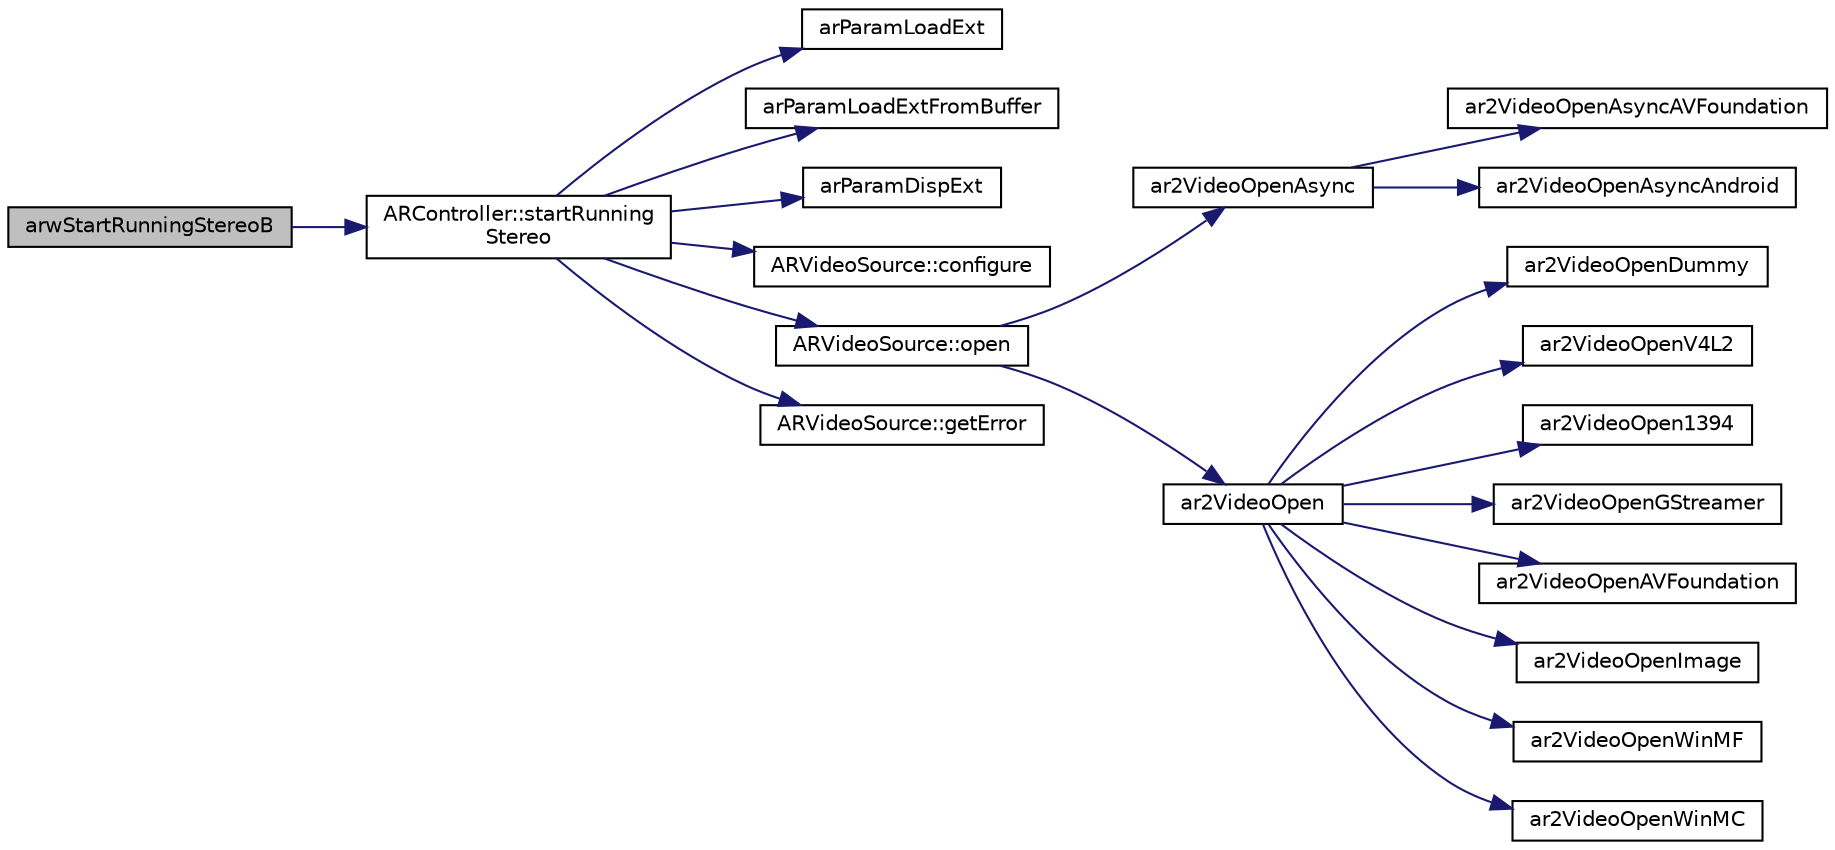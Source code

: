 digraph "arwStartRunningStereoB"
{
 // INTERACTIVE_SVG=YES
  edge [fontname="Helvetica",fontsize="10",labelfontname="Helvetica",labelfontsize="10"];
  node [fontname="Helvetica",fontsize="10",shape=record];
  rankdir="LR";
  Node1 [label="arwStartRunningStereoB",height=0.2,width=0.4,color="black", fillcolor="grey75", style="filled", fontcolor="black"];
  Node1 -> Node2 [color="midnightblue",fontsize="10",style="solid",fontname="Helvetica"];
  Node2 [label="ARController::startRunning\lStereo",height=0.2,width=0.4,color="black", fillcolor="white", style="filled",URL="$class_a_r_controller.html#abd0732b11285bc113134d1b891a361f2",tooltip="Start stereo video capture and tracking. "];
  Node2 -> Node3 [color="midnightblue",fontsize="10",style="solid",fontname="Helvetica"];
  Node3 [label="arParamLoadExt",height=0.2,width=0.4,color="black", fillcolor="white", style="filled",URL="$param_8h.html#abaeca294b2d34f2cfcfb9b54bc07ae03"];
  Node2 -> Node4 [color="midnightblue",fontsize="10",style="solid",fontname="Helvetica"];
  Node4 [label="arParamLoadExtFromBuffer",height=0.2,width=0.4,color="black", fillcolor="white", style="filled",URL="$param_8h.html#a12d7c997888d92b56c2b40c6f4299fa3"];
  Node2 -> Node5 [color="midnightblue",fontsize="10",style="solid",fontname="Helvetica"];
  Node5 [label="arParamDispExt",height=0.2,width=0.4,color="black", fillcolor="white", style="filled",URL="$param_8h.html#a4ae807537d428a2732c6a8d55aee1e61"];
  Node2 -> Node6 [color="midnightblue",fontsize="10",style="solid",fontname="Helvetica"];
  Node6 [label="ARVideoSource::configure",height=0.2,width=0.4,color="black", fillcolor="white", style="filled",URL="$class_a_r_video_source.html#aa385c7136b3d45c6efaa6604bf0a6d9a",tooltip="Sets initial parameters which will be used when the video source is opened. "];
  Node2 -> Node7 [color="midnightblue",fontsize="10",style="solid",fontname="Helvetica"];
  Node7 [label="ARVideoSource::open",height=0.2,width=0.4,color="black", fillcolor="white", style="filled",URL="$class_a_r_video_source.html#ad6e81f0a07ddf8e844dfb867bc94de4b",tooltip="Opens the video source. "];
  Node7 -> Node8 [color="midnightblue",fontsize="10",style="solid",fontname="Helvetica"];
  Node8 [label="ar2VideoOpenAsync",height=0.2,width=0.4,color="black", fillcolor="white", style="filled",URL="$video_8h.html#a6a911689abfaf33e8b1bea7c34f7c39a"];
  Node8 -> Node9 [color="midnightblue",fontsize="10",style="solid",fontname="Helvetica"];
  Node9 [label="ar2VideoOpenAsyncAVFoundation",height=0.2,width=0.4,color="black", fillcolor="white", style="filled",URL="$video_a_v_foundation_8h.html#aeeda53e796311199493f4acdaa075e3c"];
  Node8 -> Node10 [color="midnightblue",fontsize="10",style="solid",fontname="Helvetica"];
  Node10 [label="ar2VideoOpenAsyncAndroid",height=0.2,width=0.4,color="black", fillcolor="white", style="filled",URL="$video_android_8h.html#aa38cb37e30ae2fdfc4ee16dfb3662f83"];
  Node7 -> Node11 [color="midnightblue",fontsize="10",style="solid",fontname="Helvetica"];
  Node11 [label="ar2VideoOpen",height=0.2,width=0.4,color="black", fillcolor="white", style="filled",URL="$video_8h.html#a266a574c77510cdde38998c94118611a"];
  Node11 -> Node12 [color="midnightblue",fontsize="10",style="solid",fontname="Helvetica"];
  Node12 [label="ar2VideoOpenDummy",height=0.2,width=0.4,color="black", fillcolor="white", style="filled",URL="$video_dummy_8h.html#a97c9c62563dbaa2d1c32d6f7ffd6186c"];
  Node11 -> Node13 [color="midnightblue",fontsize="10",style="solid",fontname="Helvetica"];
  Node13 [label="ar2VideoOpenV4L2",height=0.2,width=0.4,color="black", fillcolor="white", style="filled",URL="$video_v4_l2_8h.html#a65f46b5acf507e11f1e398983f654b01"];
  Node11 -> Node14 [color="midnightblue",fontsize="10",style="solid",fontname="Helvetica"];
  Node14 [label="ar2VideoOpen1394",height=0.2,width=0.4,color="black", fillcolor="white", style="filled",URL="$video1394_8h.html#a415d8d6e136b1d6481aab6df1327d38b"];
  Node11 -> Node15 [color="midnightblue",fontsize="10",style="solid",fontname="Helvetica"];
  Node15 [label="ar2VideoOpenGStreamer",height=0.2,width=0.4,color="black", fillcolor="white", style="filled",URL="$video_g_streamer_8h.html#a1859e6412bbcdaacfebbbb604daf93dc"];
  Node11 -> Node16 [color="midnightblue",fontsize="10",style="solid",fontname="Helvetica"];
  Node16 [label="ar2VideoOpenAVFoundation",height=0.2,width=0.4,color="black", fillcolor="white", style="filled",URL="$video_a_v_foundation_8h.html#ad5a12bb05d89e8876b3d92334935ebd8"];
  Node11 -> Node17 [color="midnightblue",fontsize="10",style="solid",fontname="Helvetica"];
  Node17 [label="ar2VideoOpenImage",height=0.2,width=0.4,color="black", fillcolor="white", style="filled",URL="$video_image_8h.html#a15ea74b900729dfd225554e9862871f1"];
  Node11 -> Node18 [color="midnightblue",fontsize="10",style="solid",fontname="Helvetica"];
  Node18 [label="ar2VideoOpenWinMF",height=0.2,width=0.4,color="black", fillcolor="white", style="filled",URL="$video_windows_media_foundation_8h.html#ae5f5688166608e253b4a7f86fbe98788"];
  Node11 -> Node19 [color="midnightblue",fontsize="10",style="solid",fontname="Helvetica"];
  Node19 [label="ar2VideoOpenWinMC",height=0.2,width=0.4,color="black", fillcolor="white", style="filled",URL="$video_windows_media_capture_8h.html#abf5f9965f682bb5e67efa66c2f6e8b96"];
  Node2 -> Node20 [color="midnightblue",fontsize="10",style="solid",fontname="Helvetica"];
  Node20 [label="ARVideoSource::getError",height=0.2,width=0.4,color="black", fillcolor="white", style="filled",URL="$class_a_r_video_source.html#a1d4e4cebdf413918427c39aa99a197cc"];
}
